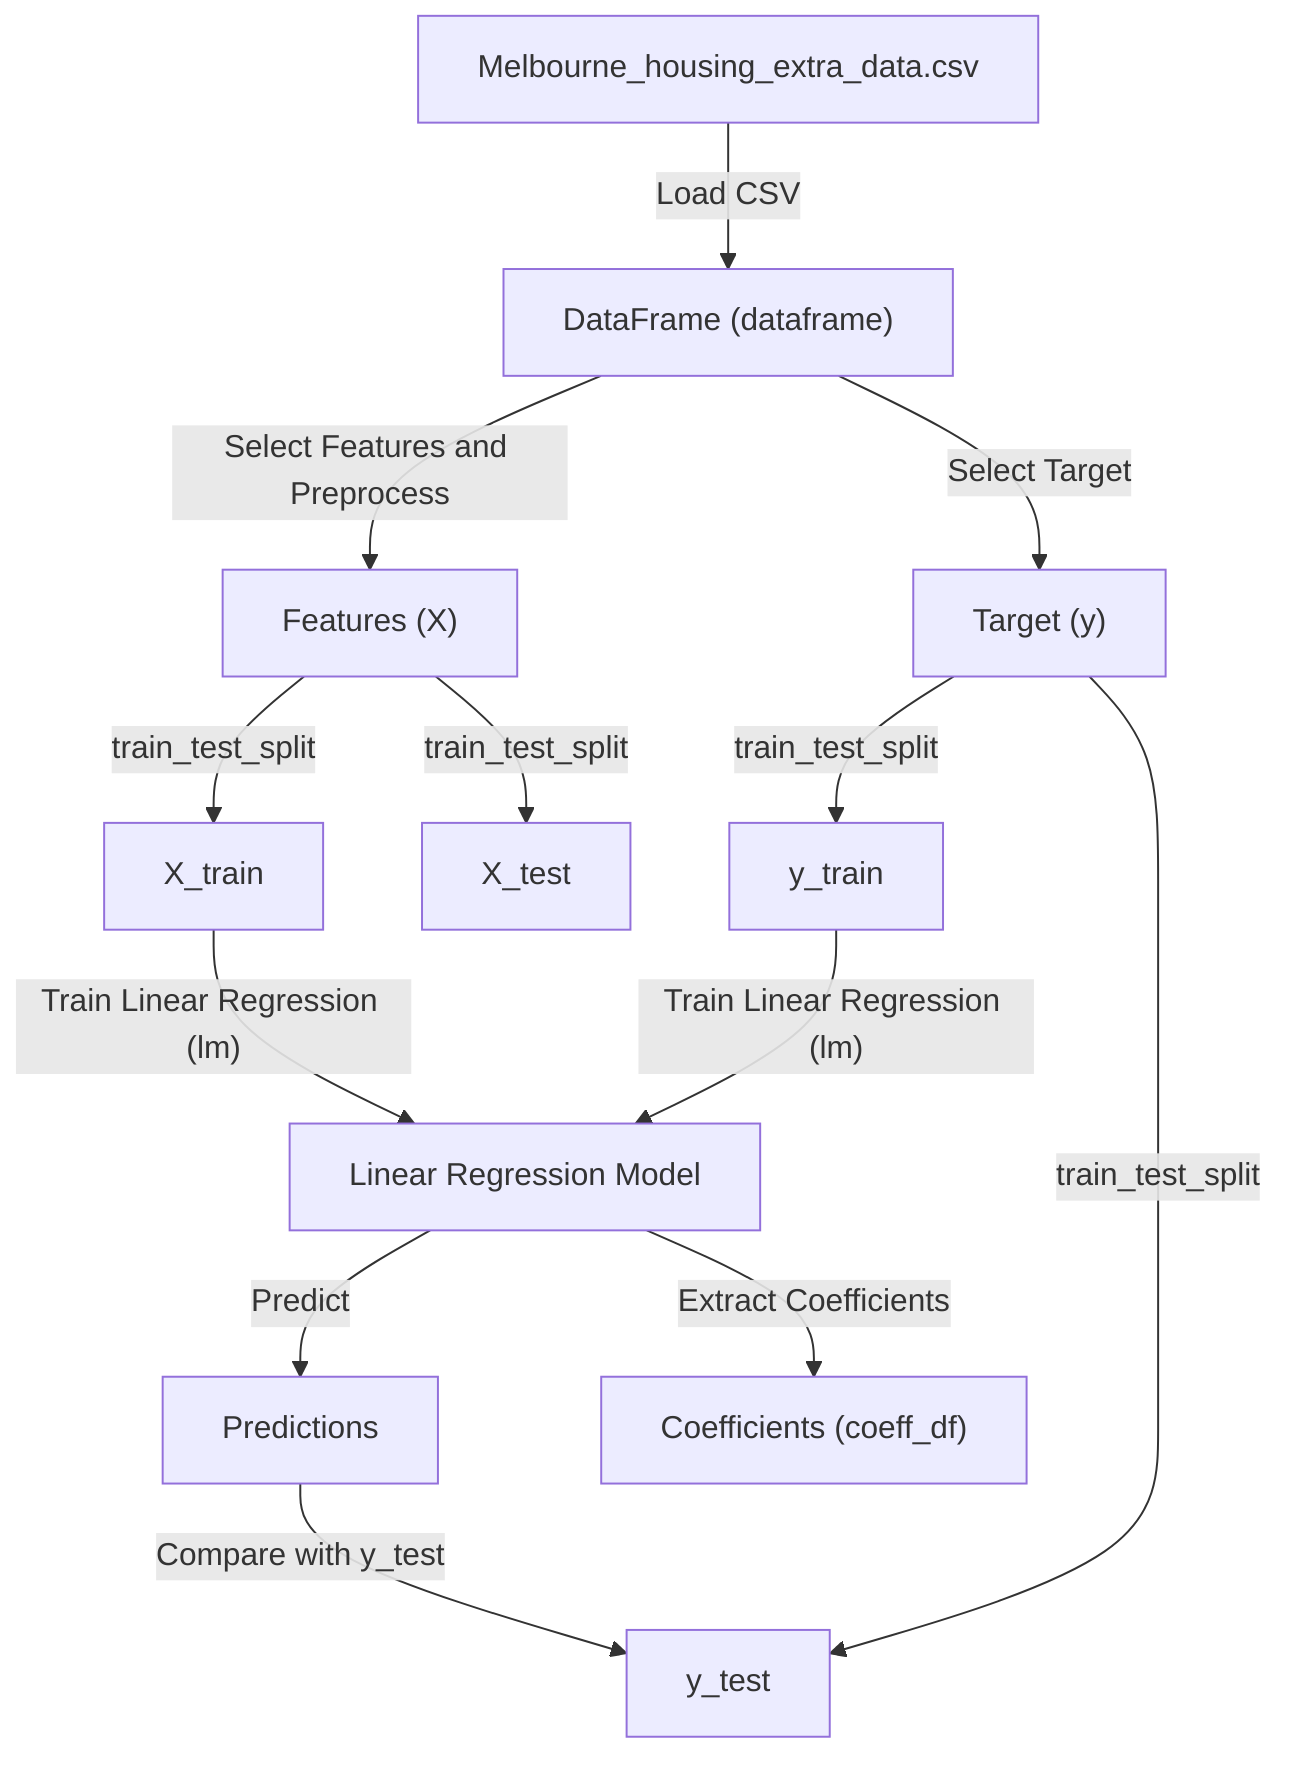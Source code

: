 flowchart TD
    %% Data source node
    A["Melbourne_housing_extra_data.csv"] --> |"Load CSV"| B["DataFrame (dataframe)"]
    %% Data transformation nodes
    B --> |"Select Features and Preprocess"| C["Features (X)"]
    B --> |"Select Target"| D["Target (y)"]
    %% Train-test split
    C --> |"train_test_split"| E["X_train"]
    C --> |"train_test_split"| F["X_test"]
    D --> |"train_test_split"| G["y_train"]
    D --> |"train_test_split"| H["y_test"]
    %% Model training node
    E --> |"Train Linear Regression (lm)"| I["Linear Regression Model"]
    G --> |"Train Linear Regression (lm)"| I
    %% Prediction and performance nodes
    I --> |"Predict"| J["Predictions"]
    J --> |"Compare with y_test"| H
    %% Model coefficients
    I --> |"Extract Coefficients"| K["Coefficients (coeff_df)"]